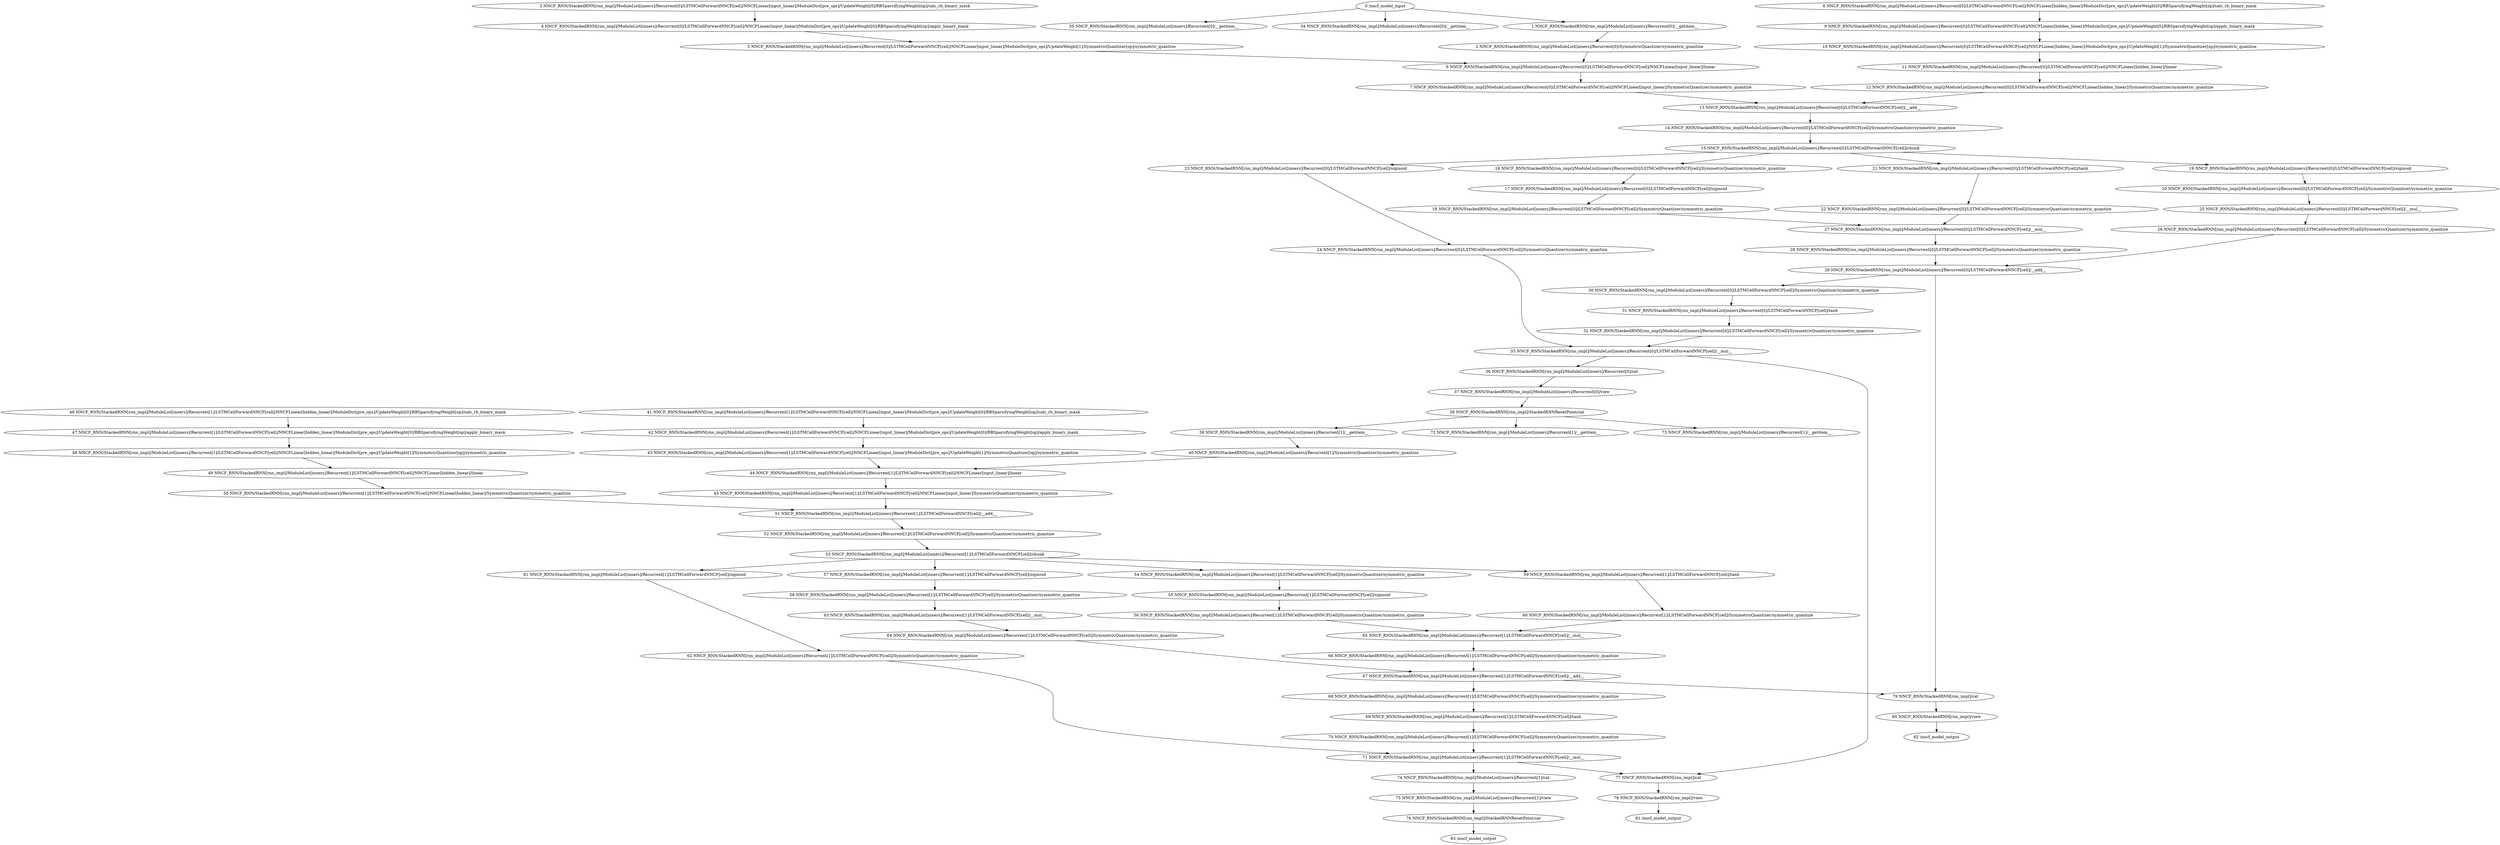 strict digraph  {
"0 /nncf_model_input" [id=0, scope="", type=nncf_model_input];
"1 NNCF_RNN/StackedRNN[rnn_impl]/ModuleList[inners]/Recurrent[0]/__getitem__" [id=1, scope="NNCF_RNN/StackedRNN[rnn_impl]/ModuleList[inners]/Recurrent[0]", type=__getitem__];
"2 NNCF_RNN/StackedRNN[rnn_impl]/ModuleList[inners]/Recurrent[0]/SymmetricQuantizer/symmetric_quantize" [id=2, scope="NNCF_RNN/StackedRNN[rnn_impl]/ModuleList[inners]/Recurrent[0]/SymmetricQuantizer", type=symmetric_quantize];
"3 NNCF_RNN/StackedRNN[rnn_impl]/ModuleList[inners]/Recurrent[0]/LSTMCellForwardNNCF[cell]/NNCFLinear[input_linear]/ModuleDict[pre_ops]/UpdateWeight[0]/RBSparsifyingWeight[op]/calc_rb_binary_mask" [id=3, scope="NNCF_RNN/StackedRNN[rnn_impl]/ModuleList[inners]/Recurrent[0]/LSTMCellForwardNNCF[cell]/NNCFLinear[input_linear]/ModuleDict[pre_ops]/UpdateWeight[0]/RBSparsifyingWeight[op]", type=calc_rb_binary_mask];
"4 NNCF_RNN/StackedRNN[rnn_impl]/ModuleList[inners]/Recurrent[0]/LSTMCellForwardNNCF[cell]/NNCFLinear[input_linear]/ModuleDict[pre_ops]/UpdateWeight[0]/RBSparsifyingWeight[op]/apply_binary_mask" [id=4, scope="NNCF_RNN/StackedRNN[rnn_impl]/ModuleList[inners]/Recurrent[0]/LSTMCellForwardNNCF[cell]/NNCFLinear[input_linear]/ModuleDict[pre_ops]/UpdateWeight[0]/RBSparsifyingWeight[op]", type=apply_binary_mask];
"5 NNCF_RNN/StackedRNN[rnn_impl]/ModuleList[inners]/Recurrent[0]/LSTMCellForwardNNCF[cell]/NNCFLinear[input_linear]/ModuleDict[pre_ops]/UpdateWeight[1]/SymmetricQuantizer[op]/symmetric_quantize" [id=5, scope="NNCF_RNN/StackedRNN[rnn_impl]/ModuleList[inners]/Recurrent[0]/LSTMCellForwardNNCF[cell]/NNCFLinear[input_linear]/ModuleDict[pre_ops]/UpdateWeight[1]/SymmetricQuantizer[op]", type=symmetric_quantize];
"6 NNCF_RNN/StackedRNN[rnn_impl]/ModuleList[inners]/Recurrent[0]/LSTMCellForwardNNCF[cell]/NNCFLinear[input_linear]/linear" [id=6, scope="NNCF_RNN/StackedRNN[rnn_impl]/ModuleList[inners]/Recurrent[0]/LSTMCellForwardNNCF[cell]/NNCFLinear[input_linear]", type=linear];
"7 NNCF_RNN/StackedRNN[rnn_impl]/ModuleList[inners]/Recurrent[0]/LSTMCellForwardNNCF[cell]/NNCFLinear[input_linear]/SymmetricQuantizer/symmetric_quantize" [id=7, scope="NNCF_RNN/StackedRNN[rnn_impl]/ModuleList[inners]/Recurrent[0]/LSTMCellForwardNNCF[cell]/NNCFLinear[input_linear]/SymmetricQuantizer", type=symmetric_quantize];
"8 NNCF_RNN/StackedRNN[rnn_impl]/ModuleList[inners]/Recurrent[0]/LSTMCellForwardNNCF[cell]/NNCFLinear[hidden_linear]/ModuleDict[pre_ops]/UpdateWeight[0]/RBSparsifyingWeight[op]/calc_rb_binary_mask" [id=8, scope="NNCF_RNN/StackedRNN[rnn_impl]/ModuleList[inners]/Recurrent[0]/LSTMCellForwardNNCF[cell]/NNCFLinear[hidden_linear]/ModuleDict[pre_ops]/UpdateWeight[0]/RBSparsifyingWeight[op]", type=calc_rb_binary_mask];
"9 NNCF_RNN/StackedRNN[rnn_impl]/ModuleList[inners]/Recurrent[0]/LSTMCellForwardNNCF[cell]/NNCFLinear[hidden_linear]/ModuleDict[pre_ops]/UpdateWeight[0]/RBSparsifyingWeight[op]/apply_binary_mask" [id=9, scope="NNCF_RNN/StackedRNN[rnn_impl]/ModuleList[inners]/Recurrent[0]/LSTMCellForwardNNCF[cell]/NNCFLinear[hidden_linear]/ModuleDict[pre_ops]/UpdateWeight[0]/RBSparsifyingWeight[op]", type=apply_binary_mask];
"10 NNCF_RNN/StackedRNN[rnn_impl]/ModuleList[inners]/Recurrent[0]/LSTMCellForwardNNCF[cell]/NNCFLinear[hidden_linear]/ModuleDict[pre_ops]/UpdateWeight[1]/SymmetricQuantizer[op]/symmetric_quantize" [id=10, scope="NNCF_RNN/StackedRNN[rnn_impl]/ModuleList[inners]/Recurrent[0]/LSTMCellForwardNNCF[cell]/NNCFLinear[hidden_linear]/ModuleDict[pre_ops]/UpdateWeight[1]/SymmetricQuantizer[op]", type=symmetric_quantize];
"11 NNCF_RNN/StackedRNN[rnn_impl]/ModuleList[inners]/Recurrent[0]/LSTMCellForwardNNCF[cell]/NNCFLinear[hidden_linear]/linear" [id=11, scope="NNCF_RNN/StackedRNN[rnn_impl]/ModuleList[inners]/Recurrent[0]/LSTMCellForwardNNCF[cell]/NNCFLinear[hidden_linear]", type=linear];
"12 NNCF_RNN/StackedRNN[rnn_impl]/ModuleList[inners]/Recurrent[0]/LSTMCellForwardNNCF[cell]/NNCFLinear[hidden_linear]/SymmetricQuantizer/symmetric_quantize" [id=12, scope="NNCF_RNN/StackedRNN[rnn_impl]/ModuleList[inners]/Recurrent[0]/LSTMCellForwardNNCF[cell]/NNCFLinear[hidden_linear]/SymmetricQuantizer", type=symmetric_quantize];
"13 NNCF_RNN/StackedRNN[rnn_impl]/ModuleList[inners]/Recurrent[0]/LSTMCellForwardNNCF[cell]/__add__" [id=13, scope="NNCF_RNN/StackedRNN[rnn_impl]/ModuleList[inners]/Recurrent[0]/LSTMCellForwardNNCF[cell]", type=__add__];
"14 NNCF_RNN/StackedRNN[rnn_impl]/ModuleList[inners]/Recurrent[0]/LSTMCellForwardNNCF[cell]/SymmetricQuantizer/symmetric_quantize" [id=14, scope="NNCF_RNN/StackedRNN[rnn_impl]/ModuleList[inners]/Recurrent[0]/LSTMCellForwardNNCF[cell]/SymmetricQuantizer", type=symmetric_quantize];
"15 NNCF_RNN/StackedRNN[rnn_impl]/ModuleList[inners]/Recurrent[0]/LSTMCellForwardNNCF[cell]/chunk" [id=15, scope="NNCF_RNN/StackedRNN[rnn_impl]/ModuleList[inners]/Recurrent[0]/LSTMCellForwardNNCF[cell]", type=chunk];
"16 NNCF_RNN/StackedRNN[rnn_impl]/ModuleList[inners]/Recurrent[0]/LSTMCellForwardNNCF[cell]/SymmetricQuantizer/symmetric_quantize" [id=16, scope="NNCF_RNN/StackedRNN[rnn_impl]/ModuleList[inners]/Recurrent[0]/LSTMCellForwardNNCF[cell]/SymmetricQuantizer", type=symmetric_quantize];
"17 NNCF_RNN/StackedRNN[rnn_impl]/ModuleList[inners]/Recurrent[0]/LSTMCellForwardNNCF[cell]/sigmoid" [id=17, scope="NNCF_RNN/StackedRNN[rnn_impl]/ModuleList[inners]/Recurrent[0]/LSTMCellForwardNNCF[cell]", type=sigmoid];
"18 NNCF_RNN/StackedRNN[rnn_impl]/ModuleList[inners]/Recurrent[0]/LSTMCellForwardNNCF[cell]/SymmetricQuantizer/symmetric_quantize" [id=18, scope="NNCF_RNN/StackedRNN[rnn_impl]/ModuleList[inners]/Recurrent[0]/LSTMCellForwardNNCF[cell]/SymmetricQuantizer", type=symmetric_quantize];
"19 NNCF_RNN/StackedRNN[rnn_impl]/ModuleList[inners]/Recurrent[0]/LSTMCellForwardNNCF[cell]/sigmoid" [id=19, scope="NNCF_RNN/StackedRNN[rnn_impl]/ModuleList[inners]/Recurrent[0]/LSTMCellForwardNNCF[cell]", type=sigmoid];
"20 NNCF_RNN/StackedRNN[rnn_impl]/ModuleList[inners]/Recurrent[0]/LSTMCellForwardNNCF[cell]/SymmetricQuantizer/symmetric_quantize" [id=20, scope="NNCF_RNN/StackedRNN[rnn_impl]/ModuleList[inners]/Recurrent[0]/LSTMCellForwardNNCF[cell]/SymmetricQuantizer", type=symmetric_quantize];
"21 NNCF_RNN/StackedRNN[rnn_impl]/ModuleList[inners]/Recurrent[0]/LSTMCellForwardNNCF[cell]/tanh" [id=21, scope="NNCF_RNN/StackedRNN[rnn_impl]/ModuleList[inners]/Recurrent[0]/LSTMCellForwardNNCF[cell]", type=tanh];
"22 NNCF_RNN/StackedRNN[rnn_impl]/ModuleList[inners]/Recurrent[0]/LSTMCellForwardNNCF[cell]/SymmetricQuantizer/symmetric_quantize" [id=22, scope="NNCF_RNN/StackedRNN[rnn_impl]/ModuleList[inners]/Recurrent[0]/LSTMCellForwardNNCF[cell]/SymmetricQuantizer", type=symmetric_quantize];
"23 NNCF_RNN/StackedRNN[rnn_impl]/ModuleList[inners]/Recurrent[0]/LSTMCellForwardNNCF[cell]/sigmoid" [id=23, scope="NNCF_RNN/StackedRNN[rnn_impl]/ModuleList[inners]/Recurrent[0]/LSTMCellForwardNNCF[cell]", type=sigmoid];
"24 NNCF_RNN/StackedRNN[rnn_impl]/ModuleList[inners]/Recurrent[0]/LSTMCellForwardNNCF[cell]/SymmetricQuantizer/symmetric_quantize" [id=24, scope="NNCF_RNN/StackedRNN[rnn_impl]/ModuleList[inners]/Recurrent[0]/LSTMCellForwardNNCF[cell]/SymmetricQuantizer", type=symmetric_quantize];
"25 NNCF_RNN/StackedRNN[rnn_impl]/ModuleList[inners]/Recurrent[0]/LSTMCellForwardNNCF[cell]/__mul__" [id=25, scope="NNCF_RNN/StackedRNN[rnn_impl]/ModuleList[inners]/Recurrent[0]/LSTMCellForwardNNCF[cell]", type=__mul__];
"26 NNCF_RNN/StackedRNN[rnn_impl]/ModuleList[inners]/Recurrent[0]/LSTMCellForwardNNCF[cell]/SymmetricQuantizer/symmetric_quantize" [id=26, scope="NNCF_RNN/StackedRNN[rnn_impl]/ModuleList[inners]/Recurrent[0]/LSTMCellForwardNNCF[cell]/SymmetricQuantizer", type=symmetric_quantize];
"27 NNCF_RNN/StackedRNN[rnn_impl]/ModuleList[inners]/Recurrent[0]/LSTMCellForwardNNCF[cell]/__mul__" [id=27, scope="NNCF_RNN/StackedRNN[rnn_impl]/ModuleList[inners]/Recurrent[0]/LSTMCellForwardNNCF[cell]", type=__mul__];
"28 NNCF_RNN/StackedRNN[rnn_impl]/ModuleList[inners]/Recurrent[0]/LSTMCellForwardNNCF[cell]/SymmetricQuantizer/symmetric_quantize" [id=28, scope="NNCF_RNN/StackedRNN[rnn_impl]/ModuleList[inners]/Recurrent[0]/LSTMCellForwardNNCF[cell]/SymmetricQuantizer", type=symmetric_quantize];
"29 NNCF_RNN/StackedRNN[rnn_impl]/ModuleList[inners]/Recurrent[0]/LSTMCellForwardNNCF[cell]/__add__" [id=29, scope="NNCF_RNN/StackedRNN[rnn_impl]/ModuleList[inners]/Recurrent[0]/LSTMCellForwardNNCF[cell]", type=__add__];
"30 NNCF_RNN/StackedRNN[rnn_impl]/ModuleList[inners]/Recurrent[0]/LSTMCellForwardNNCF[cell]/SymmetricQuantizer/symmetric_quantize" [id=30, scope="NNCF_RNN/StackedRNN[rnn_impl]/ModuleList[inners]/Recurrent[0]/LSTMCellForwardNNCF[cell]/SymmetricQuantizer", type=symmetric_quantize];
"31 NNCF_RNN/StackedRNN[rnn_impl]/ModuleList[inners]/Recurrent[0]/LSTMCellForwardNNCF[cell]/tanh" [id=31, scope="NNCF_RNN/StackedRNN[rnn_impl]/ModuleList[inners]/Recurrent[0]/LSTMCellForwardNNCF[cell]", type=tanh];
"32 NNCF_RNN/StackedRNN[rnn_impl]/ModuleList[inners]/Recurrent[0]/LSTMCellForwardNNCF[cell]/SymmetricQuantizer/symmetric_quantize" [id=32, scope="NNCF_RNN/StackedRNN[rnn_impl]/ModuleList[inners]/Recurrent[0]/LSTMCellForwardNNCF[cell]/SymmetricQuantizer", type=symmetric_quantize];
"33 NNCF_RNN/StackedRNN[rnn_impl]/ModuleList[inners]/Recurrent[0]/LSTMCellForwardNNCF[cell]/__mul__" [id=33, scope="NNCF_RNN/StackedRNN[rnn_impl]/ModuleList[inners]/Recurrent[0]/LSTMCellForwardNNCF[cell]", type=__mul__];
"34 NNCF_RNN/StackedRNN[rnn_impl]/ModuleList[inners]/Recurrent[0]/__getitem__" [id=34, scope="NNCF_RNN/StackedRNN[rnn_impl]/ModuleList[inners]/Recurrent[0]", type=__getitem__];
"35 NNCF_RNN/StackedRNN[rnn_impl]/ModuleList[inners]/Recurrent[0]/__getitem__" [id=35, scope="NNCF_RNN/StackedRNN[rnn_impl]/ModuleList[inners]/Recurrent[0]", type=__getitem__];
"36 NNCF_RNN/StackedRNN[rnn_impl]/ModuleList[inners]/Recurrent[0]/cat" [id=36, scope="NNCF_RNN/StackedRNN[rnn_impl]/ModuleList[inners]/Recurrent[0]", type=cat];
"37 NNCF_RNN/StackedRNN[rnn_impl]/ModuleList[inners]/Recurrent[0]/view" [id=37, scope="NNCF_RNN/StackedRNN[rnn_impl]/ModuleList[inners]/Recurrent[0]", type=view];
"38 NNCF_RNN/StackedRNN[rnn_impl]/StackedRNNResetPoint/cat" [id=38, scope="NNCF_RNN/StackedRNN[rnn_impl]/StackedRNNResetPoint", type=cat];
"39 NNCF_RNN/StackedRNN[rnn_impl]/ModuleList[inners]/Recurrent[1]/__getitem__" [id=39, scope="NNCF_RNN/StackedRNN[rnn_impl]/ModuleList[inners]/Recurrent[1]", type=__getitem__];
"40 NNCF_RNN/StackedRNN[rnn_impl]/ModuleList[inners]/Recurrent[1]/SymmetricQuantizer/symmetric_quantize" [id=40, scope="NNCF_RNN/StackedRNN[rnn_impl]/ModuleList[inners]/Recurrent[1]/SymmetricQuantizer", type=symmetric_quantize];
"41 NNCF_RNN/StackedRNN[rnn_impl]/ModuleList[inners]/Recurrent[1]/LSTMCellForwardNNCF[cell]/NNCFLinear[input_linear]/ModuleDict[pre_ops]/UpdateWeight[0]/RBSparsifyingWeight[op]/calc_rb_binary_mask" [id=41, scope="NNCF_RNN/StackedRNN[rnn_impl]/ModuleList[inners]/Recurrent[1]/LSTMCellForwardNNCF[cell]/NNCFLinear[input_linear]/ModuleDict[pre_ops]/UpdateWeight[0]/RBSparsifyingWeight[op]", type=calc_rb_binary_mask];
"42 NNCF_RNN/StackedRNN[rnn_impl]/ModuleList[inners]/Recurrent[1]/LSTMCellForwardNNCF[cell]/NNCFLinear[input_linear]/ModuleDict[pre_ops]/UpdateWeight[0]/RBSparsifyingWeight[op]/apply_binary_mask" [id=42, scope="NNCF_RNN/StackedRNN[rnn_impl]/ModuleList[inners]/Recurrent[1]/LSTMCellForwardNNCF[cell]/NNCFLinear[input_linear]/ModuleDict[pre_ops]/UpdateWeight[0]/RBSparsifyingWeight[op]", type=apply_binary_mask];
"43 NNCF_RNN/StackedRNN[rnn_impl]/ModuleList[inners]/Recurrent[1]/LSTMCellForwardNNCF[cell]/NNCFLinear[input_linear]/ModuleDict[pre_ops]/UpdateWeight[1]/SymmetricQuantizer[op]/symmetric_quantize" [id=43, scope="NNCF_RNN/StackedRNN[rnn_impl]/ModuleList[inners]/Recurrent[1]/LSTMCellForwardNNCF[cell]/NNCFLinear[input_linear]/ModuleDict[pre_ops]/UpdateWeight[1]/SymmetricQuantizer[op]", type=symmetric_quantize];
"44 NNCF_RNN/StackedRNN[rnn_impl]/ModuleList[inners]/Recurrent[1]/LSTMCellForwardNNCF[cell]/NNCFLinear[input_linear]/linear" [id=44, scope="NNCF_RNN/StackedRNN[rnn_impl]/ModuleList[inners]/Recurrent[1]/LSTMCellForwardNNCF[cell]/NNCFLinear[input_linear]", type=linear];
"45 NNCF_RNN/StackedRNN[rnn_impl]/ModuleList[inners]/Recurrent[1]/LSTMCellForwardNNCF[cell]/NNCFLinear[input_linear]/SymmetricQuantizer/symmetric_quantize" [id=45, scope="NNCF_RNN/StackedRNN[rnn_impl]/ModuleList[inners]/Recurrent[1]/LSTMCellForwardNNCF[cell]/NNCFLinear[input_linear]/SymmetricQuantizer", type=symmetric_quantize];
"46 NNCF_RNN/StackedRNN[rnn_impl]/ModuleList[inners]/Recurrent[1]/LSTMCellForwardNNCF[cell]/NNCFLinear[hidden_linear]/ModuleDict[pre_ops]/UpdateWeight[0]/RBSparsifyingWeight[op]/calc_rb_binary_mask" [id=46, scope="NNCF_RNN/StackedRNN[rnn_impl]/ModuleList[inners]/Recurrent[1]/LSTMCellForwardNNCF[cell]/NNCFLinear[hidden_linear]/ModuleDict[pre_ops]/UpdateWeight[0]/RBSparsifyingWeight[op]", type=calc_rb_binary_mask];
"47 NNCF_RNN/StackedRNN[rnn_impl]/ModuleList[inners]/Recurrent[1]/LSTMCellForwardNNCF[cell]/NNCFLinear[hidden_linear]/ModuleDict[pre_ops]/UpdateWeight[0]/RBSparsifyingWeight[op]/apply_binary_mask" [id=47, scope="NNCF_RNN/StackedRNN[rnn_impl]/ModuleList[inners]/Recurrent[1]/LSTMCellForwardNNCF[cell]/NNCFLinear[hidden_linear]/ModuleDict[pre_ops]/UpdateWeight[0]/RBSparsifyingWeight[op]", type=apply_binary_mask];
"48 NNCF_RNN/StackedRNN[rnn_impl]/ModuleList[inners]/Recurrent[1]/LSTMCellForwardNNCF[cell]/NNCFLinear[hidden_linear]/ModuleDict[pre_ops]/UpdateWeight[1]/SymmetricQuantizer[op]/symmetric_quantize" [id=48, scope="NNCF_RNN/StackedRNN[rnn_impl]/ModuleList[inners]/Recurrent[1]/LSTMCellForwardNNCF[cell]/NNCFLinear[hidden_linear]/ModuleDict[pre_ops]/UpdateWeight[1]/SymmetricQuantizer[op]", type=symmetric_quantize];
"49 NNCF_RNN/StackedRNN[rnn_impl]/ModuleList[inners]/Recurrent[1]/LSTMCellForwardNNCF[cell]/NNCFLinear[hidden_linear]/linear" [id=49, scope="NNCF_RNN/StackedRNN[rnn_impl]/ModuleList[inners]/Recurrent[1]/LSTMCellForwardNNCF[cell]/NNCFLinear[hidden_linear]", type=linear];
"50 NNCF_RNN/StackedRNN[rnn_impl]/ModuleList[inners]/Recurrent[1]/LSTMCellForwardNNCF[cell]/NNCFLinear[hidden_linear]/SymmetricQuantizer/symmetric_quantize" [id=50, scope="NNCF_RNN/StackedRNN[rnn_impl]/ModuleList[inners]/Recurrent[1]/LSTMCellForwardNNCF[cell]/NNCFLinear[hidden_linear]/SymmetricQuantizer", type=symmetric_quantize];
"51 NNCF_RNN/StackedRNN[rnn_impl]/ModuleList[inners]/Recurrent[1]/LSTMCellForwardNNCF[cell]/__add__" [id=51, scope="NNCF_RNN/StackedRNN[rnn_impl]/ModuleList[inners]/Recurrent[1]/LSTMCellForwardNNCF[cell]", type=__add__];
"52 NNCF_RNN/StackedRNN[rnn_impl]/ModuleList[inners]/Recurrent[1]/LSTMCellForwardNNCF[cell]/SymmetricQuantizer/symmetric_quantize" [id=52, scope="NNCF_RNN/StackedRNN[rnn_impl]/ModuleList[inners]/Recurrent[1]/LSTMCellForwardNNCF[cell]/SymmetricQuantizer", type=symmetric_quantize];
"53 NNCF_RNN/StackedRNN[rnn_impl]/ModuleList[inners]/Recurrent[1]/LSTMCellForwardNNCF[cell]/chunk" [id=53, scope="NNCF_RNN/StackedRNN[rnn_impl]/ModuleList[inners]/Recurrent[1]/LSTMCellForwardNNCF[cell]", type=chunk];
"54 NNCF_RNN/StackedRNN[rnn_impl]/ModuleList[inners]/Recurrent[1]/LSTMCellForwardNNCF[cell]/SymmetricQuantizer/symmetric_quantize" [id=54, scope="NNCF_RNN/StackedRNN[rnn_impl]/ModuleList[inners]/Recurrent[1]/LSTMCellForwardNNCF[cell]/SymmetricQuantizer", type=symmetric_quantize];
"55 NNCF_RNN/StackedRNN[rnn_impl]/ModuleList[inners]/Recurrent[1]/LSTMCellForwardNNCF[cell]/sigmoid" [id=55, scope="NNCF_RNN/StackedRNN[rnn_impl]/ModuleList[inners]/Recurrent[1]/LSTMCellForwardNNCF[cell]", type=sigmoid];
"56 NNCF_RNN/StackedRNN[rnn_impl]/ModuleList[inners]/Recurrent[1]/LSTMCellForwardNNCF[cell]/SymmetricQuantizer/symmetric_quantize" [id=56, scope="NNCF_RNN/StackedRNN[rnn_impl]/ModuleList[inners]/Recurrent[1]/LSTMCellForwardNNCF[cell]/SymmetricQuantizer", type=symmetric_quantize];
"57 NNCF_RNN/StackedRNN[rnn_impl]/ModuleList[inners]/Recurrent[1]/LSTMCellForwardNNCF[cell]/sigmoid" [id=57, scope="NNCF_RNN/StackedRNN[rnn_impl]/ModuleList[inners]/Recurrent[1]/LSTMCellForwardNNCF[cell]", type=sigmoid];
"58 NNCF_RNN/StackedRNN[rnn_impl]/ModuleList[inners]/Recurrent[1]/LSTMCellForwardNNCF[cell]/SymmetricQuantizer/symmetric_quantize" [id=58, scope="NNCF_RNN/StackedRNN[rnn_impl]/ModuleList[inners]/Recurrent[1]/LSTMCellForwardNNCF[cell]/SymmetricQuantizer", type=symmetric_quantize];
"59 NNCF_RNN/StackedRNN[rnn_impl]/ModuleList[inners]/Recurrent[1]/LSTMCellForwardNNCF[cell]/tanh" [id=59, scope="NNCF_RNN/StackedRNN[rnn_impl]/ModuleList[inners]/Recurrent[1]/LSTMCellForwardNNCF[cell]", type=tanh];
"60 NNCF_RNN/StackedRNN[rnn_impl]/ModuleList[inners]/Recurrent[1]/LSTMCellForwardNNCF[cell]/SymmetricQuantizer/symmetric_quantize" [id=60, scope="NNCF_RNN/StackedRNN[rnn_impl]/ModuleList[inners]/Recurrent[1]/LSTMCellForwardNNCF[cell]/SymmetricQuantizer", type=symmetric_quantize];
"61 NNCF_RNN/StackedRNN[rnn_impl]/ModuleList[inners]/Recurrent[1]/LSTMCellForwardNNCF[cell]/sigmoid" [id=61, scope="NNCF_RNN/StackedRNN[rnn_impl]/ModuleList[inners]/Recurrent[1]/LSTMCellForwardNNCF[cell]", type=sigmoid];
"62 NNCF_RNN/StackedRNN[rnn_impl]/ModuleList[inners]/Recurrent[1]/LSTMCellForwardNNCF[cell]/SymmetricQuantizer/symmetric_quantize" [id=62, scope="NNCF_RNN/StackedRNN[rnn_impl]/ModuleList[inners]/Recurrent[1]/LSTMCellForwardNNCF[cell]/SymmetricQuantizer", type=symmetric_quantize];
"63 NNCF_RNN/StackedRNN[rnn_impl]/ModuleList[inners]/Recurrent[1]/LSTMCellForwardNNCF[cell]/__mul__" [id=63, scope="NNCF_RNN/StackedRNN[rnn_impl]/ModuleList[inners]/Recurrent[1]/LSTMCellForwardNNCF[cell]", type=__mul__];
"64 NNCF_RNN/StackedRNN[rnn_impl]/ModuleList[inners]/Recurrent[1]/LSTMCellForwardNNCF[cell]/SymmetricQuantizer/symmetric_quantize" [id=64, scope="NNCF_RNN/StackedRNN[rnn_impl]/ModuleList[inners]/Recurrent[1]/LSTMCellForwardNNCF[cell]/SymmetricQuantizer", type=symmetric_quantize];
"65 NNCF_RNN/StackedRNN[rnn_impl]/ModuleList[inners]/Recurrent[1]/LSTMCellForwardNNCF[cell]/__mul__" [id=65, scope="NNCF_RNN/StackedRNN[rnn_impl]/ModuleList[inners]/Recurrent[1]/LSTMCellForwardNNCF[cell]", type=__mul__];
"66 NNCF_RNN/StackedRNN[rnn_impl]/ModuleList[inners]/Recurrent[1]/LSTMCellForwardNNCF[cell]/SymmetricQuantizer/symmetric_quantize" [id=66, scope="NNCF_RNN/StackedRNN[rnn_impl]/ModuleList[inners]/Recurrent[1]/LSTMCellForwardNNCF[cell]/SymmetricQuantizer", type=symmetric_quantize];
"67 NNCF_RNN/StackedRNN[rnn_impl]/ModuleList[inners]/Recurrent[1]/LSTMCellForwardNNCF[cell]/__add__" [id=67, scope="NNCF_RNN/StackedRNN[rnn_impl]/ModuleList[inners]/Recurrent[1]/LSTMCellForwardNNCF[cell]", type=__add__];
"68 NNCF_RNN/StackedRNN[rnn_impl]/ModuleList[inners]/Recurrent[1]/LSTMCellForwardNNCF[cell]/SymmetricQuantizer/symmetric_quantize" [id=68, scope="NNCF_RNN/StackedRNN[rnn_impl]/ModuleList[inners]/Recurrent[1]/LSTMCellForwardNNCF[cell]/SymmetricQuantizer", type=symmetric_quantize];
"69 NNCF_RNN/StackedRNN[rnn_impl]/ModuleList[inners]/Recurrent[1]/LSTMCellForwardNNCF[cell]/tanh" [id=69, scope="NNCF_RNN/StackedRNN[rnn_impl]/ModuleList[inners]/Recurrent[1]/LSTMCellForwardNNCF[cell]", type=tanh];
"70 NNCF_RNN/StackedRNN[rnn_impl]/ModuleList[inners]/Recurrent[1]/LSTMCellForwardNNCF[cell]/SymmetricQuantizer/symmetric_quantize" [id=70, scope="NNCF_RNN/StackedRNN[rnn_impl]/ModuleList[inners]/Recurrent[1]/LSTMCellForwardNNCF[cell]/SymmetricQuantizer", type=symmetric_quantize];
"71 NNCF_RNN/StackedRNN[rnn_impl]/ModuleList[inners]/Recurrent[1]/LSTMCellForwardNNCF[cell]/__mul__" [id=71, scope="NNCF_RNN/StackedRNN[rnn_impl]/ModuleList[inners]/Recurrent[1]/LSTMCellForwardNNCF[cell]", type=__mul__];
"72 NNCF_RNN/StackedRNN[rnn_impl]/ModuleList[inners]/Recurrent[1]/__getitem__" [id=72, scope="NNCF_RNN/StackedRNN[rnn_impl]/ModuleList[inners]/Recurrent[1]", type=__getitem__];
"73 NNCF_RNN/StackedRNN[rnn_impl]/ModuleList[inners]/Recurrent[1]/__getitem__" [id=73, scope="NNCF_RNN/StackedRNN[rnn_impl]/ModuleList[inners]/Recurrent[1]", type=__getitem__];
"74 NNCF_RNN/StackedRNN[rnn_impl]/ModuleList[inners]/Recurrent[1]/cat" [id=74, scope="NNCF_RNN/StackedRNN[rnn_impl]/ModuleList[inners]/Recurrent[1]", type=cat];
"75 NNCF_RNN/StackedRNN[rnn_impl]/ModuleList[inners]/Recurrent[1]/view" [id=75, scope="NNCF_RNN/StackedRNN[rnn_impl]/ModuleList[inners]/Recurrent[1]", type=view];
"76 NNCF_RNN/StackedRNN[rnn_impl]/StackedRNNResetPoint/cat" [id=76, scope="NNCF_RNN/StackedRNN[rnn_impl]/StackedRNNResetPoint", type=cat];
"77 NNCF_RNN/StackedRNN[rnn_impl]/cat" [id=77, scope="NNCF_RNN/StackedRNN[rnn_impl]", type=cat];
"78 NNCF_RNN/StackedRNN[rnn_impl]/view" [id=78, scope="NNCF_RNN/StackedRNN[rnn_impl]", type=view];
"79 NNCF_RNN/StackedRNN[rnn_impl]/cat" [id=79, scope="NNCF_RNN/StackedRNN[rnn_impl]", type=cat];
"80 NNCF_RNN/StackedRNN[rnn_impl]/view" [id=80, scope="NNCF_RNN/StackedRNN[rnn_impl]", type=view];
"81 /nncf_model_output" [id=81, scope="", type=nncf_model_output];
"82 /nncf_model_output" [id=82, scope="", type=nncf_model_output];
"83 /nncf_model_output" [id=83, scope="", type=nncf_model_output];
"0 /nncf_model_input" -> "1 NNCF_RNN/StackedRNN[rnn_impl]/ModuleList[inners]/Recurrent[0]/__getitem__";
"1 NNCF_RNN/StackedRNN[rnn_impl]/ModuleList[inners]/Recurrent[0]/__getitem__" -> "2 NNCF_RNN/StackedRNN[rnn_impl]/ModuleList[inners]/Recurrent[0]/SymmetricQuantizer/symmetric_quantize";
"2 NNCF_RNN/StackedRNN[rnn_impl]/ModuleList[inners]/Recurrent[0]/SymmetricQuantizer/symmetric_quantize" -> "6 NNCF_RNN/StackedRNN[rnn_impl]/ModuleList[inners]/Recurrent[0]/LSTMCellForwardNNCF[cell]/NNCFLinear[input_linear]/linear";
"0 /nncf_model_input" -> "34 NNCF_RNN/StackedRNN[rnn_impl]/ModuleList[inners]/Recurrent[0]/__getitem__";
"3 NNCF_RNN/StackedRNN[rnn_impl]/ModuleList[inners]/Recurrent[0]/LSTMCellForwardNNCF[cell]/NNCFLinear[input_linear]/ModuleDict[pre_ops]/UpdateWeight[0]/RBSparsifyingWeight[op]/calc_rb_binary_mask" -> "4 NNCF_RNN/StackedRNN[rnn_impl]/ModuleList[inners]/Recurrent[0]/LSTMCellForwardNNCF[cell]/NNCFLinear[input_linear]/ModuleDict[pre_ops]/UpdateWeight[0]/RBSparsifyingWeight[op]/apply_binary_mask";
"0 /nncf_model_input" -> "35 NNCF_RNN/StackedRNN[rnn_impl]/ModuleList[inners]/Recurrent[0]/__getitem__";
"4 NNCF_RNN/StackedRNN[rnn_impl]/ModuleList[inners]/Recurrent[0]/LSTMCellForwardNNCF[cell]/NNCFLinear[input_linear]/ModuleDict[pre_ops]/UpdateWeight[0]/RBSparsifyingWeight[op]/apply_binary_mask" -> "5 NNCF_RNN/StackedRNN[rnn_impl]/ModuleList[inners]/Recurrent[0]/LSTMCellForwardNNCF[cell]/NNCFLinear[input_linear]/ModuleDict[pre_ops]/UpdateWeight[1]/SymmetricQuantizer[op]/symmetric_quantize";
"5 NNCF_RNN/StackedRNN[rnn_impl]/ModuleList[inners]/Recurrent[0]/LSTMCellForwardNNCF[cell]/NNCFLinear[input_linear]/ModuleDict[pre_ops]/UpdateWeight[1]/SymmetricQuantizer[op]/symmetric_quantize" -> "6 NNCF_RNN/StackedRNN[rnn_impl]/ModuleList[inners]/Recurrent[0]/LSTMCellForwardNNCF[cell]/NNCFLinear[input_linear]/linear";
"6 NNCF_RNN/StackedRNN[rnn_impl]/ModuleList[inners]/Recurrent[0]/LSTMCellForwardNNCF[cell]/NNCFLinear[input_linear]/linear" -> "7 NNCF_RNN/StackedRNN[rnn_impl]/ModuleList[inners]/Recurrent[0]/LSTMCellForwardNNCF[cell]/NNCFLinear[input_linear]/SymmetricQuantizer/symmetric_quantize";
"8 NNCF_RNN/StackedRNN[rnn_impl]/ModuleList[inners]/Recurrent[0]/LSTMCellForwardNNCF[cell]/NNCFLinear[hidden_linear]/ModuleDict[pre_ops]/UpdateWeight[0]/RBSparsifyingWeight[op]/calc_rb_binary_mask" -> "9 NNCF_RNN/StackedRNN[rnn_impl]/ModuleList[inners]/Recurrent[0]/LSTMCellForwardNNCF[cell]/NNCFLinear[hidden_linear]/ModuleDict[pre_ops]/UpdateWeight[0]/RBSparsifyingWeight[op]/apply_binary_mask";
"7 NNCF_RNN/StackedRNN[rnn_impl]/ModuleList[inners]/Recurrent[0]/LSTMCellForwardNNCF[cell]/NNCFLinear[input_linear]/SymmetricQuantizer/symmetric_quantize" -> "13 NNCF_RNN/StackedRNN[rnn_impl]/ModuleList[inners]/Recurrent[0]/LSTMCellForwardNNCF[cell]/__add__";
"9 NNCF_RNN/StackedRNN[rnn_impl]/ModuleList[inners]/Recurrent[0]/LSTMCellForwardNNCF[cell]/NNCFLinear[hidden_linear]/ModuleDict[pre_ops]/UpdateWeight[0]/RBSparsifyingWeight[op]/apply_binary_mask" -> "10 NNCF_RNN/StackedRNN[rnn_impl]/ModuleList[inners]/Recurrent[0]/LSTMCellForwardNNCF[cell]/NNCFLinear[hidden_linear]/ModuleDict[pre_ops]/UpdateWeight[1]/SymmetricQuantizer[op]/symmetric_quantize";
"10 NNCF_RNN/StackedRNN[rnn_impl]/ModuleList[inners]/Recurrent[0]/LSTMCellForwardNNCF[cell]/NNCFLinear[hidden_linear]/ModuleDict[pre_ops]/UpdateWeight[1]/SymmetricQuantizer[op]/symmetric_quantize" -> "11 NNCF_RNN/StackedRNN[rnn_impl]/ModuleList[inners]/Recurrent[0]/LSTMCellForwardNNCF[cell]/NNCFLinear[hidden_linear]/linear";
"11 NNCF_RNN/StackedRNN[rnn_impl]/ModuleList[inners]/Recurrent[0]/LSTMCellForwardNNCF[cell]/NNCFLinear[hidden_linear]/linear" -> "12 NNCF_RNN/StackedRNN[rnn_impl]/ModuleList[inners]/Recurrent[0]/LSTMCellForwardNNCF[cell]/NNCFLinear[hidden_linear]/SymmetricQuantizer/symmetric_quantize";
"12 NNCF_RNN/StackedRNN[rnn_impl]/ModuleList[inners]/Recurrent[0]/LSTMCellForwardNNCF[cell]/NNCFLinear[hidden_linear]/SymmetricQuantizer/symmetric_quantize" -> "13 NNCF_RNN/StackedRNN[rnn_impl]/ModuleList[inners]/Recurrent[0]/LSTMCellForwardNNCF[cell]/__add__";
"13 NNCF_RNN/StackedRNN[rnn_impl]/ModuleList[inners]/Recurrent[0]/LSTMCellForwardNNCF[cell]/__add__" -> "14 NNCF_RNN/StackedRNN[rnn_impl]/ModuleList[inners]/Recurrent[0]/LSTMCellForwardNNCF[cell]/SymmetricQuantizer/symmetric_quantize";
"14 NNCF_RNN/StackedRNN[rnn_impl]/ModuleList[inners]/Recurrent[0]/LSTMCellForwardNNCF[cell]/SymmetricQuantizer/symmetric_quantize" -> "15 NNCF_RNN/StackedRNN[rnn_impl]/ModuleList[inners]/Recurrent[0]/LSTMCellForwardNNCF[cell]/chunk";
"15 NNCF_RNN/StackedRNN[rnn_impl]/ModuleList[inners]/Recurrent[0]/LSTMCellForwardNNCF[cell]/chunk" -> "16 NNCF_RNN/StackedRNN[rnn_impl]/ModuleList[inners]/Recurrent[0]/LSTMCellForwardNNCF[cell]/SymmetricQuantizer/symmetric_quantize";
"15 NNCF_RNN/StackedRNN[rnn_impl]/ModuleList[inners]/Recurrent[0]/LSTMCellForwardNNCF[cell]/chunk" -> "19 NNCF_RNN/StackedRNN[rnn_impl]/ModuleList[inners]/Recurrent[0]/LSTMCellForwardNNCF[cell]/sigmoid";
"15 NNCF_RNN/StackedRNN[rnn_impl]/ModuleList[inners]/Recurrent[0]/LSTMCellForwardNNCF[cell]/chunk" -> "21 NNCF_RNN/StackedRNN[rnn_impl]/ModuleList[inners]/Recurrent[0]/LSTMCellForwardNNCF[cell]/tanh";
"15 NNCF_RNN/StackedRNN[rnn_impl]/ModuleList[inners]/Recurrent[0]/LSTMCellForwardNNCF[cell]/chunk" -> "23 NNCF_RNN/StackedRNN[rnn_impl]/ModuleList[inners]/Recurrent[0]/LSTMCellForwardNNCF[cell]/sigmoid";
"16 NNCF_RNN/StackedRNN[rnn_impl]/ModuleList[inners]/Recurrent[0]/LSTMCellForwardNNCF[cell]/SymmetricQuantizer/symmetric_quantize" -> "17 NNCF_RNN/StackedRNN[rnn_impl]/ModuleList[inners]/Recurrent[0]/LSTMCellForwardNNCF[cell]/sigmoid";
"17 NNCF_RNN/StackedRNN[rnn_impl]/ModuleList[inners]/Recurrent[0]/LSTMCellForwardNNCF[cell]/sigmoid" -> "18 NNCF_RNN/StackedRNN[rnn_impl]/ModuleList[inners]/Recurrent[0]/LSTMCellForwardNNCF[cell]/SymmetricQuantizer/symmetric_quantize";
"18 NNCF_RNN/StackedRNN[rnn_impl]/ModuleList[inners]/Recurrent[0]/LSTMCellForwardNNCF[cell]/SymmetricQuantizer/symmetric_quantize" -> "27 NNCF_RNN/StackedRNN[rnn_impl]/ModuleList[inners]/Recurrent[0]/LSTMCellForwardNNCF[cell]/__mul__";
"19 NNCF_RNN/StackedRNN[rnn_impl]/ModuleList[inners]/Recurrent[0]/LSTMCellForwardNNCF[cell]/sigmoid" -> "20 NNCF_RNN/StackedRNN[rnn_impl]/ModuleList[inners]/Recurrent[0]/LSTMCellForwardNNCF[cell]/SymmetricQuantizer/symmetric_quantize";
"20 NNCF_RNN/StackedRNN[rnn_impl]/ModuleList[inners]/Recurrent[0]/LSTMCellForwardNNCF[cell]/SymmetricQuantizer/symmetric_quantize" -> "25 NNCF_RNN/StackedRNN[rnn_impl]/ModuleList[inners]/Recurrent[0]/LSTMCellForwardNNCF[cell]/__mul__";
"21 NNCF_RNN/StackedRNN[rnn_impl]/ModuleList[inners]/Recurrent[0]/LSTMCellForwardNNCF[cell]/tanh" -> "22 NNCF_RNN/StackedRNN[rnn_impl]/ModuleList[inners]/Recurrent[0]/LSTMCellForwardNNCF[cell]/SymmetricQuantizer/symmetric_quantize";
"22 NNCF_RNN/StackedRNN[rnn_impl]/ModuleList[inners]/Recurrent[0]/LSTMCellForwardNNCF[cell]/SymmetricQuantizer/symmetric_quantize" -> "27 NNCF_RNN/StackedRNN[rnn_impl]/ModuleList[inners]/Recurrent[0]/LSTMCellForwardNNCF[cell]/__mul__";
"23 NNCF_RNN/StackedRNN[rnn_impl]/ModuleList[inners]/Recurrent[0]/LSTMCellForwardNNCF[cell]/sigmoid" -> "24 NNCF_RNN/StackedRNN[rnn_impl]/ModuleList[inners]/Recurrent[0]/LSTMCellForwardNNCF[cell]/SymmetricQuantizer/symmetric_quantize";
"24 NNCF_RNN/StackedRNN[rnn_impl]/ModuleList[inners]/Recurrent[0]/LSTMCellForwardNNCF[cell]/SymmetricQuantizer/symmetric_quantize" -> "33 NNCF_RNN/StackedRNN[rnn_impl]/ModuleList[inners]/Recurrent[0]/LSTMCellForwardNNCF[cell]/__mul__";
"25 NNCF_RNN/StackedRNN[rnn_impl]/ModuleList[inners]/Recurrent[0]/LSTMCellForwardNNCF[cell]/__mul__" -> "26 NNCF_RNN/StackedRNN[rnn_impl]/ModuleList[inners]/Recurrent[0]/LSTMCellForwardNNCF[cell]/SymmetricQuantizer/symmetric_quantize";
"26 NNCF_RNN/StackedRNN[rnn_impl]/ModuleList[inners]/Recurrent[0]/LSTMCellForwardNNCF[cell]/SymmetricQuantizer/symmetric_quantize" -> "29 NNCF_RNN/StackedRNN[rnn_impl]/ModuleList[inners]/Recurrent[0]/LSTMCellForwardNNCF[cell]/__add__";
"27 NNCF_RNN/StackedRNN[rnn_impl]/ModuleList[inners]/Recurrent[0]/LSTMCellForwardNNCF[cell]/__mul__" -> "28 NNCF_RNN/StackedRNN[rnn_impl]/ModuleList[inners]/Recurrent[0]/LSTMCellForwardNNCF[cell]/SymmetricQuantizer/symmetric_quantize";
"28 NNCF_RNN/StackedRNN[rnn_impl]/ModuleList[inners]/Recurrent[0]/LSTMCellForwardNNCF[cell]/SymmetricQuantizer/symmetric_quantize" -> "29 NNCF_RNN/StackedRNN[rnn_impl]/ModuleList[inners]/Recurrent[0]/LSTMCellForwardNNCF[cell]/__add__";
"29 NNCF_RNN/StackedRNN[rnn_impl]/ModuleList[inners]/Recurrent[0]/LSTMCellForwardNNCF[cell]/__add__" -> "30 NNCF_RNN/StackedRNN[rnn_impl]/ModuleList[inners]/Recurrent[0]/LSTMCellForwardNNCF[cell]/SymmetricQuantizer/symmetric_quantize";
"29 NNCF_RNN/StackedRNN[rnn_impl]/ModuleList[inners]/Recurrent[0]/LSTMCellForwardNNCF[cell]/__add__" -> "79 NNCF_RNN/StackedRNN[rnn_impl]/cat";
"30 NNCF_RNN/StackedRNN[rnn_impl]/ModuleList[inners]/Recurrent[0]/LSTMCellForwardNNCF[cell]/SymmetricQuantizer/symmetric_quantize" -> "31 NNCF_RNN/StackedRNN[rnn_impl]/ModuleList[inners]/Recurrent[0]/LSTMCellForwardNNCF[cell]/tanh";
"31 NNCF_RNN/StackedRNN[rnn_impl]/ModuleList[inners]/Recurrent[0]/LSTMCellForwardNNCF[cell]/tanh" -> "32 NNCF_RNN/StackedRNN[rnn_impl]/ModuleList[inners]/Recurrent[0]/LSTMCellForwardNNCF[cell]/SymmetricQuantizer/symmetric_quantize";
"32 NNCF_RNN/StackedRNN[rnn_impl]/ModuleList[inners]/Recurrent[0]/LSTMCellForwardNNCF[cell]/SymmetricQuantizer/symmetric_quantize" -> "33 NNCF_RNN/StackedRNN[rnn_impl]/ModuleList[inners]/Recurrent[0]/LSTMCellForwardNNCF[cell]/__mul__";
"33 NNCF_RNN/StackedRNN[rnn_impl]/ModuleList[inners]/Recurrent[0]/LSTMCellForwardNNCF[cell]/__mul__" -> "36 NNCF_RNN/StackedRNN[rnn_impl]/ModuleList[inners]/Recurrent[0]/cat";
"33 NNCF_RNN/StackedRNN[rnn_impl]/ModuleList[inners]/Recurrent[0]/LSTMCellForwardNNCF[cell]/__mul__" -> "77 NNCF_RNN/StackedRNN[rnn_impl]/cat";
"36 NNCF_RNN/StackedRNN[rnn_impl]/ModuleList[inners]/Recurrent[0]/cat" -> "37 NNCF_RNN/StackedRNN[rnn_impl]/ModuleList[inners]/Recurrent[0]/view";
"37 NNCF_RNN/StackedRNN[rnn_impl]/ModuleList[inners]/Recurrent[0]/view" -> "38 NNCF_RNN/StackedRNN[rnn_impl]/StackedRNNResetPoint/cat";
"38 NNCF_RNN/StackedRNN[rnn_impl]/StackedRNNResetPoint/cat" -> "39 NNCF_RNN/StackedRNN[rnn_impl]/ModuleList[inners]/Recurrent[1]/__getitem__";
"38 NNCF_RNN/StackedRNN[rnn_impl]/StackedRNNResetPoint/cat" -> "72 NNCF_RNN/StackedRNN[rnn_impl]/ModuleList[inners]/Recurrent[1]/__getitem__";
"38 NNCF_RNN/StackedRNN[rnn_impl]/StackedRNNResetPoint/cat" -> "73 NNCF_RNN/StackedRNN[rnn_impl]/ModuleList[inners]/Recurrent[1]/__getitem__";
"39 NNCF_RNN/StackedRNN[rnn_impl]/ModuleList[inners]/Recurrent[1]/__getitem__" -> "40 NNCF_RNN/StackedRNN[rnn_impl]/ModuleList[inners]/Recurrent[1]/SymmetricQuantizer/symmetric_quantize";
"40 NNCF_RNN/StackedRNN[rnn_impl]/ModuleList[inners]/Recurrent[1]/SymmetricQuantizer/symmetric_quantize" -> "44 NNCF_RNN/StackedRNN[rnn_impl]/ModuleList[inners]/Recurrent[1]/LSTMCellForwardNNCF[cell]/NNCFLinear[input_linear]/linear";
"41 NNCF_RNN/StackedRNN[rnn_impl]/ModuleList[inners]/Recurrent[1]/LSTMCellForwardNNCF[cell]/NNCFLinear[input_linear]/ModuleDict[pre_ops]/UpdateWeight[0]/RBSparsifyingWeight[op]/calc_rb_binary_mask" -> "42 NNCF_RNN/StackedRNN[rnn_impl]/ModuleList[inners]/Recurrent[1]/LSTMCellForwardNNCF[cell]/NNCFLinear[input_linear]/ModuleDict[pre_ops]/UpdateWeight[0]/RBSparsifyingWeight[op]/apply_binary_mask";
"42 NNCF_RNN/StackedRNN[rnn_impl]/ModuleList[inners]/Recurrent[1]/LSTMCellForwardNNCF[cell]/NNCFLinear[input_linear]/ModuleDict[pre_ops]/UpdateWeight[0]/RBSparsifyingWeight[op]/apply_binary_mask" -> "43 NNCF_RNN/StackedRNN[rnn_impl]/ModuleList[inners]/Recurrent[1]/LSTMCellForwardNNCF[cell]/NNCFLinear[input_linear]/ModuleDict[pre_ops]/UpdateWeight[1]/SymmetricQuantizer[op]/symmetric_quantize";
"43 NNCF_RNN/StackedRNN[rnn_impl]/ModuleList[inners]/Recurrent[1]/LSTMCellForwardNNCF[cell]/NNCFLinear[input_linear]/ModuleDict[pre_ops]/UpdateWeight[1]/SymmetricQuantizer[op]/symmetric_quantize" -> "44 NNCF_RNN/StackedRNN[rnn_impl]/ModuleList[inners]/Recurrent[1]/LSTMCellForwardNNCF[cell]/NNCFLinear[input_linear]/linear";
"44 NNCF_RNN/StackedRNN[rnn_impl]/ModuleList[inners]/Recurrent[1]/LSTMCellForwardNNCF[cell]/NNCFLinear[input_linear]/linear" -> "45 NNCF_RNN/StackedRNN[rnn_impl]/ModuleList[inners]/Recurrent[1]/LSTMCellForwardNNCF[cell]/NNCFLinear[input_linear]/SymmetricQuantizer/symmetric_quantize";
"45 NNCF_RNN/StackedRNN[rnn_impl]/ModuleList[inners]/Recurrent[1]/LSTMCellForwardNNCF[cell]/NNCFLinear[input_linear]/SymmetricQuantizer/symmetric_quantize" -> "51 NNCF_RNN/StackedRNN[rnn_impl]/ModuleList[inners]/Recurrent[1]/LSTMCellForwardNNCF[cell]/__add__";
"46 NNCF_RNN/StackedRNN[rnn_impl]/ModuleList[inners]/Recurrent[1]/LSTMCellForwardNNCF[cell]/NNCFLinear[hidden_linear]/ModuleDict[pre_ops]/UpdateWeight[0]/RBSparsifyingWeight[op]/calc_rb_binary_mask" -> "47 NNCF_RNN/StackedRNN[rnn_impl]/ModuleList[inners]/Recurrent[1]/LSTMCellForwardNNCF[cell]/NNCFLinear[hidden_linear]/ModuleDict[pre_ops]/UpdateWeight[0]/RBSparsifyingWeight[op]/apply_binary_mask";
"47 NNCF_RNN/StackedRNN[rnn_impl]/ModuleList[inners]/Recurrent[1]/LSTMCellForwardNNCF[cell]/NNCFLinear[hidden_linear]/ModuleDict[pre_ops]/UpdateWeight[0]/RBSparsifyingWeight[op]/apply_binary_mask" -> "48 NNCF_RNN/StackedRNN[rnn_impl]/ModuleList[inners]/Recurrent[1]/LSTMCellForwardNNCF[cell]/NNCFLinear[hidden_linear]/ModuleDict[pre_ops]/UpdateWeight[1]/SymmetricQuantizer[op]/symmetric_quantize";
"48 NNCF_RNN/StackedRNN[rnn_impl]/ModuleList[inners]/Recurrent[1]/LSTMCellForwardNNCF[cell]/NNCFLinear[hidden_linear]/ModuleDict[pre_ops]/UpdateWeight[1]/SymmetricQuantizer[op]/symmetric_quantize" -> "49 NNCF_RNN/StackedRNN[rnn_impl]/ModuleList[inners]/Recurrent[1]/LSTMCellForwardNNCF[cell]/NNCFLinear[hidden_linear]/linear";
"49 NNCF_RNN/StackedRNN[rnn_impl]/ModuleList[inners]/Recurrent[1]/LSTMCellForwardNNCF[cell]/NNCFLinear[hidden_linear]/linear" -> "50 NNCF_RNN/StackedRNN[rnn_impl]/ModuleList[inners]/Recurrent[1]/LSTMCellForwardNNCF[cell]/NNCFLinear[hidden_linear]/SymmetricQuantizer/symmetric_quantize";
"50 NNCF_RNN/StackedRNN[rnn_impl]/ModuleList[inners]/Recurrent[1]/LSTMCellForwardNNCF[cell]/NNCFLinear[hidden_linear]/SymmetricQuantizer/symmetric_quantize" -> "51 NNCF_RNN/StackedRNN[rnn_impl]/ModuleList[inners]/Recurrent[1]/LSTMCellForwardNNCF[cell]/__add__";
"51 NNCF_RNN/StackedRNN[rnn_impl]/ModuleList[inners]/Recurrent[1]/LSTMCellForwardNNCF[cell]/__add__" -> "52 NNCF_RNN/StackedRNN[rnn_impl]/ModuleList[inners]/Recurrent[1]/LSTMCellForwardNNCF[cell]/SymmetricQuantizer/symmetric_quantize";
"52 NNCF_RNN/StackedRNN[rnn_impl]/ModuleList[inners]/Recurrent[1]/LSTMCellForwardNNCF[cell]/SymmetricQuantizer/symmetric_quantize" -> "53 NNCF_RNN/StackedRNN[rnn_impl]/ModuleList[inners]/Recurrent[1]/LSTMCellForwardNNCF[cell]/chunk";
"53 NNCF_RNN/StackedRNN[rnn_impl]/ModuleList[inners]/Recurrent[1]/LSTMCellForwardNNCF[cell]/chunk" -> "54 NNCF_RNN/StackedRNN[rnn_impl]/ModuleList[inners]/Recurrent[1]/LSTMCellForwardNNCF[cell]/SymmetricQuantizer/symmetric_quantize";
"53 NNCF_RNN/StackedRNN[rnn_impl]/ModuleList[inners]/Recurrent[1]/LSTMCellForwardNNCF[cell]/chunk" -> "57 NNCF_RNN/StackedRNN[rnn_impl]/ModuleList[inners]/Recurrent[1]/LSTMCellForwardNNCF[cell]/sigmoid";
"53 NNCF_RNN/StackedRNN[rnn_impl]/ModuleList[inners]/Recurrent[1]/LSTMCellForwardNNCF[cell]/chunk" -> "59 NNCF_RNN/StackedRNN[rnn_impl]/ModuleList[inners]/Recurrent[1]/LSTMCellForwardNNCF[cell]/tanh";
"53 NNCF_RNN/StackedRNN[rnn_impl]/ModuleList[inners]/Recurrent[1]/LSTMCellForwardNNCF[cell]/chunk" -> "61 NNCF_RNN/StackedRNN[rnn_impl]/ModuleList[inners]/Recurrent[1]/LSTMCellForwardNNCF[cell]/sigmoid";
"54 NNCF_RNN/StackedRNN[rnn_impl]/ModuleList[inners]/Recurrent[1]/LSTMCellForwardNNCF[cell]/SymmetricQuantizer/symmetric_quantize" -> "55 NNCF_RNN/StackedRNN[rnn_impl]/ModuleList[inners]/Recurrent[1]/LSTMCellForwardNNCF[cell]/sigmoid";
"55 NNCF_RNN/StackedRNN[rnn_impl]/ModuleList[inners]/Recurrent[1]/LSTMCellForwardNNCF[cell]/sigmoid" -> "56 NNCF_RNN/StackedRNN[rnn_impl]/ModuleList[inners]/Recurrent[1]/LSTMCellForwardNNCF[cell]/SymmetricQuantizer/symmetric_quantize";
"56 NNCF_RNN/StackedRNN[rnn_impl]/ModuleList[inners]/Recurrent[1]/LSTMCellForwardNNCF[cell]/SymmetricQuantizer/symmetric_quantize" -> "65 NNCF_RNN/StackedRNN[rnn_impl]/ModuleList[inners]/Recurrent[1]/LSTMCellForwardNNCF[cell]/__mul__";
"57 NNCF_RNN/StackedRNN[rnn_impl]/ModuleList[inners]/Recurrent[1]/LSTMCellForwardNNCF[cell]/sigmoid" -> "58 NNCF_RNN/StackedRNN[rnn_impl]/ModuleList[inners]/Recurrent[1]/LSTMCellForwardNNCF[cell]/SymmetricQuantizer/symmetric_quantize";
"58 NNCF_RNN/StackedRNN[rnn_impl]/ModuleList[inners]/Recurrent[1]/LSTMCellForwardNNCF[cell]/SymmetricQuantizer/symmetric_quantize" -> "63 NNCF_RNN/StackedRNN[rnn_impl]/ModuleList[inners]/Recurrent[1]/LSTMCellForwardNNCF[cell]/__mul__";
"59 NNCF_RNN/StackedRNN[rnn_impl]/ModuleList[inners]/Recurrent[1]/LSTMCellForwardNNCF[cell]/tanh" -> "60 NNCF_RNN/StackedRNN[rnn_impl]/ModuleList[inners]/Recurrent[1]/LSTMCellForwardNNCF[cell]/SymmetricQuantizer/symmetric_quantize";
"60 NNCF_RNN/StackedRNN[rnn_impl]/ModuleList[inners]/Recurrent[1]/LSTMCellForwardNNCF[cell]/SymmetricQuantizer/symmetric_quantize" -> "65 NNCF_RNN/StackedRNN[rnn_impl]/ModuleList[inners]/Recurrent[1]/LSTMCellForwardNNCF[cell]/__mul__";
"61 NNCF_RNN/StackedRNN[rnn_impl]/ModuleList[inners]/Recurrent[1]/LSTMCellForwardNNCF[cell]/sigmoid" -> "62 NNCF_RNN/StackedRNN[rnn_impl]/ModuleList[inners]/Recurrent[1]/LSTMCellForwardNNCF[cell]/SymmetricQuantizer/symmetric_quantize";
"62 NNCF_RNN/StackedRNN[rnn_impl]/ModuleList[inners]/Recurrent[1]/LSTMCellForwardNNCF[cell]/SymmetricQuantizer/symmetric_quantize" -> "71 NNCF_RNN/StackedRNN[rnn_impl]/ModuleList[inners]/Recurrent[1]/LSTMCellForwardNNCF[cell]/__mul__";
"63 NNCF_RNN/StackedRNN[rnn_impl]/ModuleList[inners]/Recurrent[1]/LSTMCellForwardNNCF[cell]/__mul__" -> "64 NNCF_RNN/StackedRNN[rnn_impl]/ModuleList[inners]/Recurrent[1]/LSTMCellForwardNNCF[cell]/SymmetricQuantizer/symmetric_quantize";
"64 NNCF_RNN/StackedRNN[rnn_impl]/ModuleList[inners]/Recurrent[1]/LSTMCellForwardNNCF[cell]/SymmetricQuantizer/symmetric_quantize" -> "67 NNCF_RNN/StackedRNN[rnn_impl]/ModuleList[inners]/Recurrent[1]/LSTMCellForwardNNCF[cell]/__add__";
"65 NNCF_RNN/StackedRNN[rnn_impl]/ModuleList[inners]/Recurrent[1]/LSTMCellForwardNNCF[cell]/__mul__" -> "66 NNCF_RNN/StackedRNN[rnn_impl]/ModuleList[inners]/Recurrent[1]/LSTMCellForwardNNCF[cell]/SymmetricQuantizer/symmetric_quantize";
"66 NNCF_RNN/StackedRNN[rnn_impl]/ModuleList[inners]/Recurrent[1]/LSTMCellForwardNNCF[cell]/SymmetricQuantizer/symmetric_quantize" -> "67 NNCF_RNN/StackedRNN[rnn_impl]/ModuleList[inners]/Recurrent[1]/LSTMCellForwardNNCF[cell]/__add__";
"67 NNCF_RNN/StackedRNN[rnn_impl]/ModuleList[inners]/Recurrent[1]/LSTMCellForwardNNCF[cell]/__add__" -> "68 NNCF_RNN/StackedRNN[rnn_impl]/ModuleList[inners]/Recurrent[1]/LSTMCellForwardNNCF[cell]/SymmetricQuantizer/symmetric_quantize";
"67 NNCF_RNN/StackedRNN[rnn_impl]/ModuleList[inners]/Recurrent[1]/LSTMCellForwardNNCF[cell]/__add__" -> "79 NNCF_RNN/StackedRNN[rnn_impl]/cat";
"68 NNCF_RNN/StackedRNN[rnn_impl]/ModuleList[inners]/Recurrent[1]/LSTMCellForwardNNCF[cell]/SymmetricQuantizer/symmetric_quantize" -> "69 NNCF_RNN/StackedRNN[rnn_impl]/ModuleList[inners]/Recurrent[1]/LSTMCellForwardNNCF[cell]/tanh";
"69 NNCF_RNN/StackedRNN[rnn_impl]/ModuleList[inners]/Recurrent[1]/LSTMCellForwardNNCF[cell]/tanh" -> "70 NNCF_RNN/StackedRNN[rnn_impl]/ModuleList[inners]/Recurrent[1]/LSTMCellForwardNNCF[cell]/SymmetricQuantizer/symmetric_quantize";
"70 NNCF_RNN/StackedRNN[rnn_impl]/ModuleList[inners]/Recurrent[1]/LSTMCellForwardNNCF[cell]/SymmetricQuantizer/symmetric_quantize" -> "71 NNCF_RNN/StackedRNN[rnn_impl]/ModuleList[inners]/Recurrent[1]/LSTMCellForwardNNCF[cell]/__mul__";
"71 NNCF_RNN/StackedRNN[rnn_impl]/ModuleList[inners]/Recurrent[1]/LSTMCellForwardNNCF[cell]/__mul__" -> "74 NNCF_RNN/StackedRNN[rnn_impl]/ModuleList[inners]/Recurrent[1]/cat";
"71 NNCF_RNN/StackedRNN[rnn_impl]/ModuleList[inners]/Recurrent[1]/LSTMCellForwardNNCF[cell]/__mul__" -> "77 NNCF_RNN/StackedRNN[rnn_impl]/cat";
"74 NNCF_RNN/StackedRNN[rnn_impl]/ModuleList[inners]/Recurrent[1]/cat" -> "75 NNCF_RNN/StackedRNN[rnn_impl]/ModuleList[inners]/Recurrent[1]/view";
"75 NNCF_RNN/StackedRNN[rnn_impl]/ModuleList[inners]/Recurrent[1]/view" -> "76 NNCF_RNN/StackedRNN[rnn_impl]/StackedRNNResetPoint/cat";
"76 NNCF_RNN/StackedRNN[rnn_impl]/StackedRNNResetPoint/cat" -> "83 /nncf_model_output";
"77 NNCF_RNN/StackedRNN[rnn_impl]/cat" -> "78 NNCF_RNN/StackedRNN[rnn_impl]/view";
"78 NNCF_RNN/StackedRNN[rnn_impl]/view" -> "81 /nncf_model_output";
"79 NNCF_RNN/StackedRNN[rnn_impl]/cat" -> "80 NNCF_RNN/StackedRNN[rnn_impl]/view";
"80 NNCF_RNN/StackedRNN[rnn_impl]/view" -> "82 /nncf_model_output";
}
